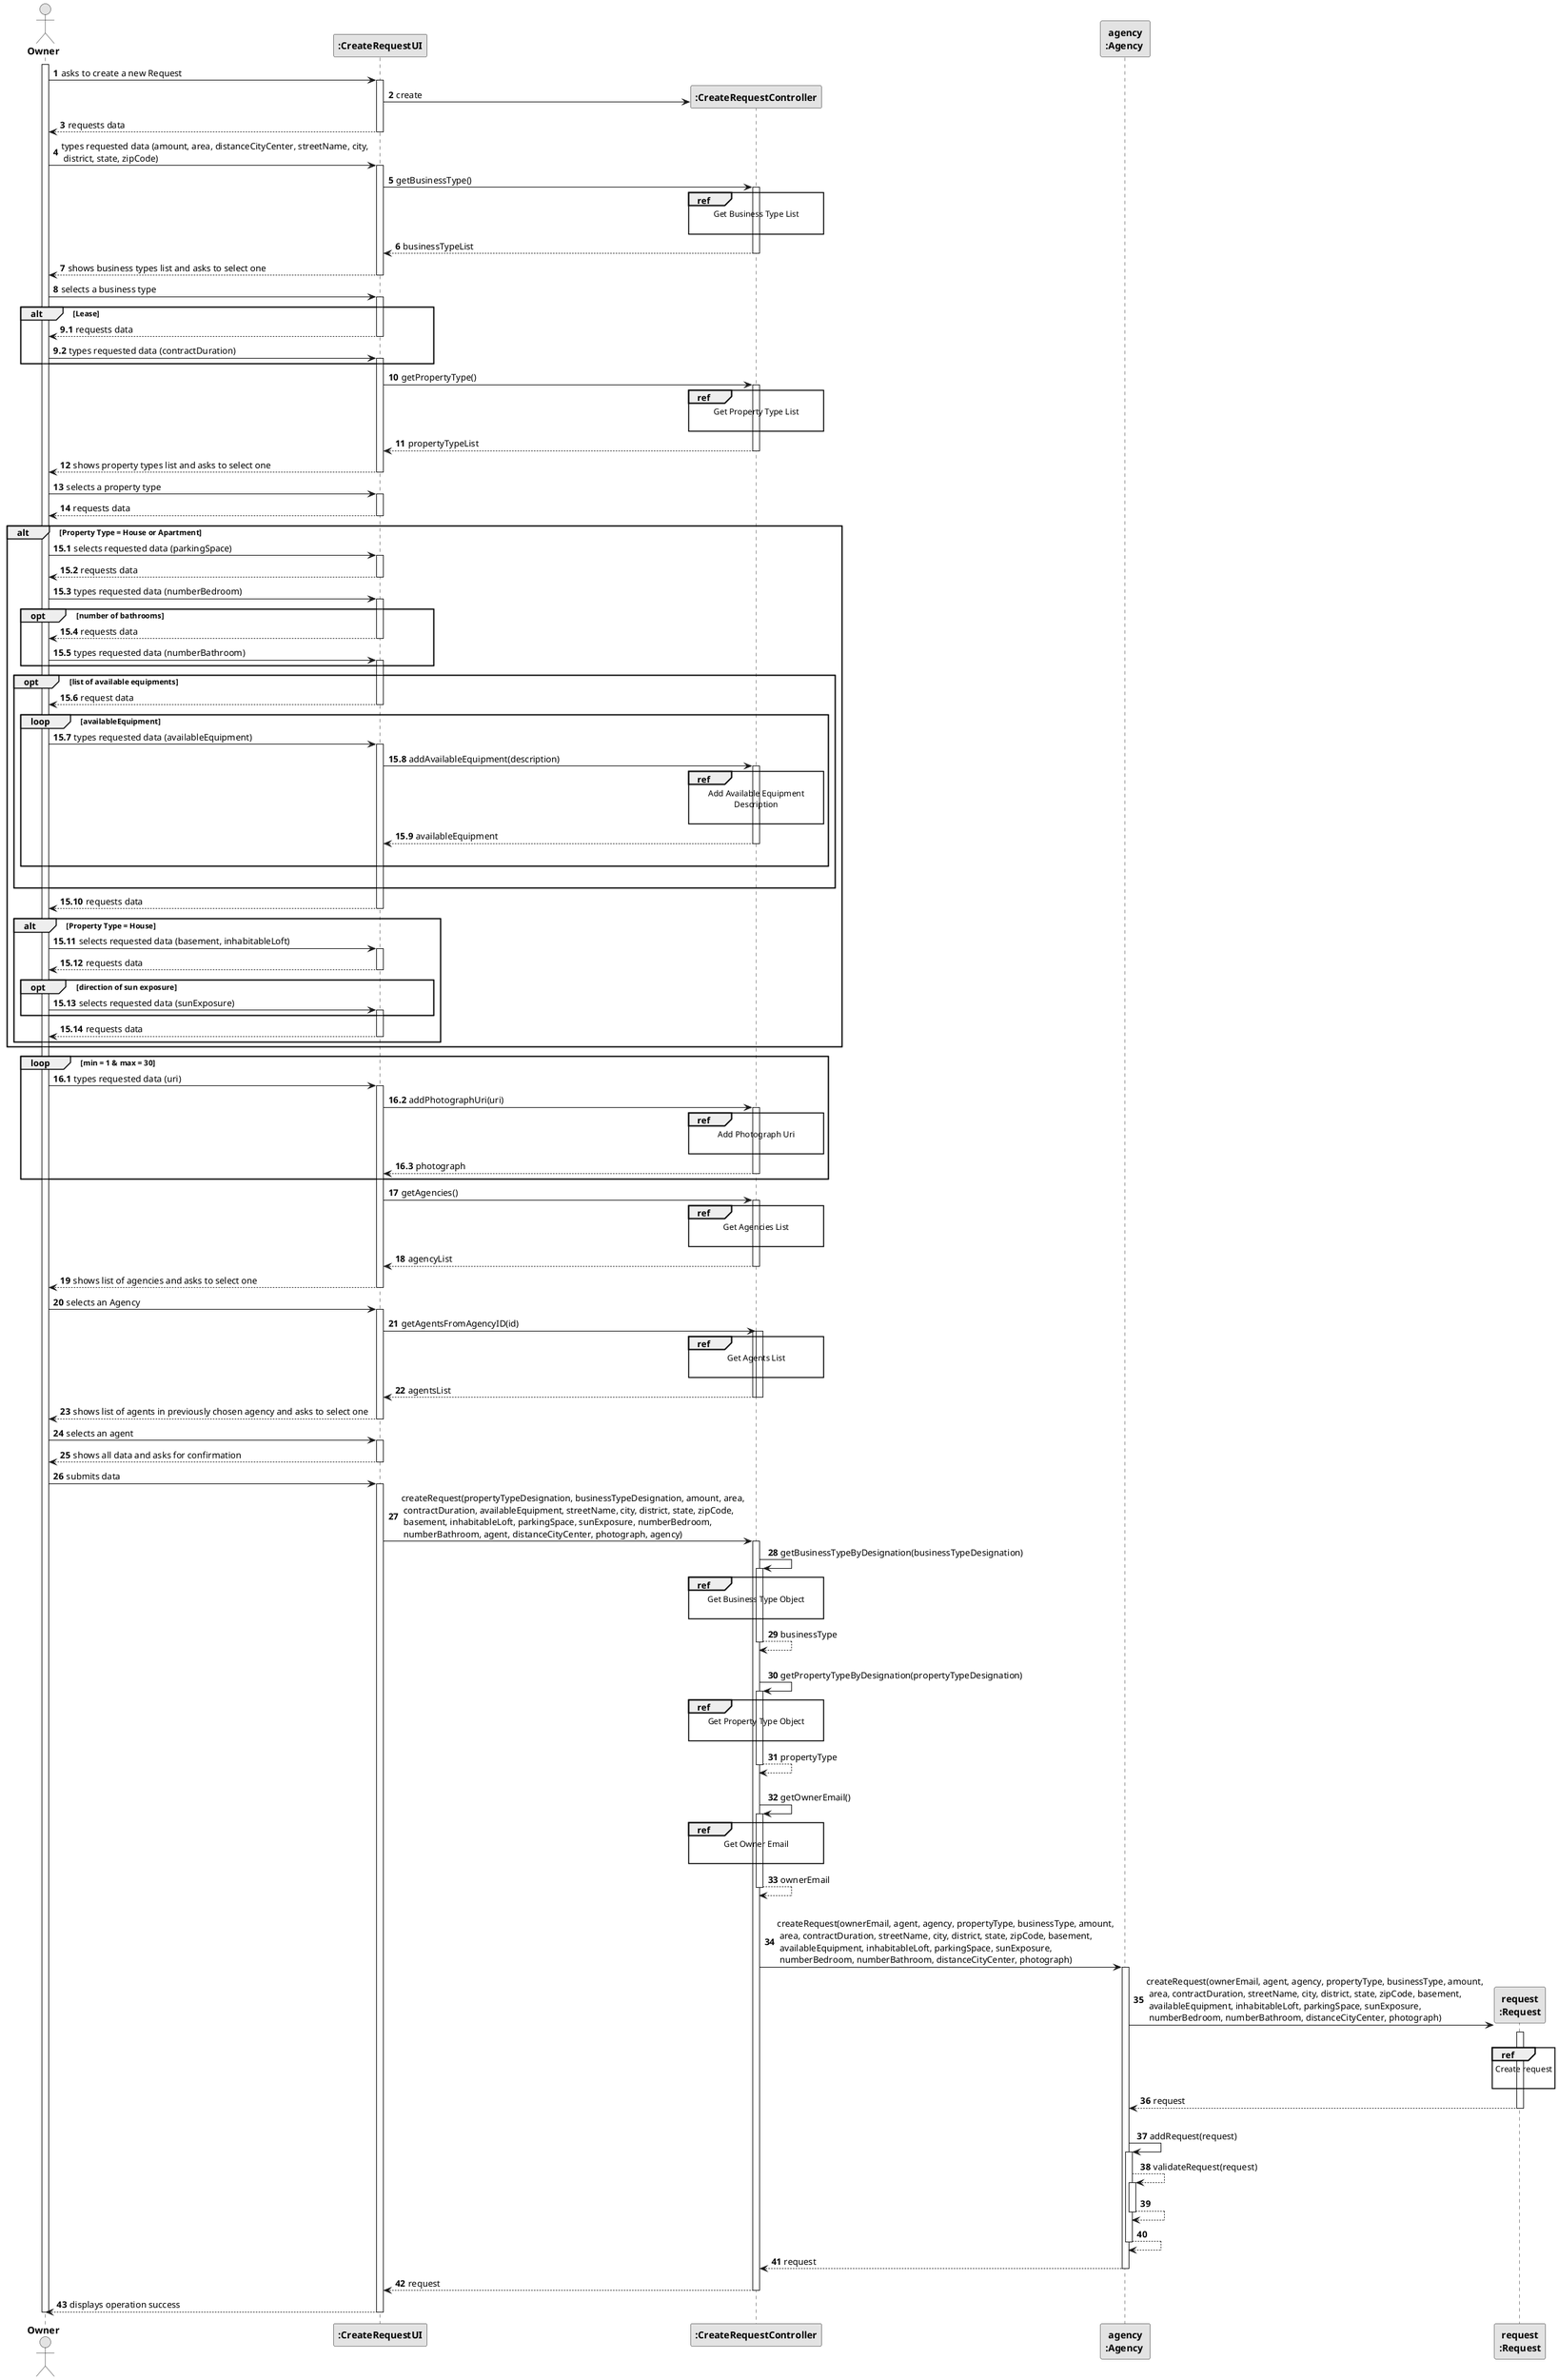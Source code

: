@startuml

skinparam monochrome true
skinparam packageStyle rectangle
skinparam shadowing false

actor "<b>Owner</b>" as Owner
participant "<b>:CreateRequestUI</b>" as UI
participant "<b>:CreateRequestController</b>" as CTRL
participant "<b>agency</b>\n<b>:Agency </b>" as AGC
participant "<b>request</b>\n<b>:Request</b>" as REQUEST

autonumber

activate Owner

    Owner -> UI : asks to create a new Request

        activate UI

            UI -> CTRL** : create

            UI --> Owner : requests data

        deactivate UI

    Owner -> UI : types requested data (amount, area, distanceCityCenter, streetName, city,\n district, state, zipCode)

        activate UI

            UI -> CTRL : getBusinessType()

            activate CTRL

               ref over CTRL
                    Get Business Type List

               end ref

               CTRL --> UI : businessTypeList

            deactivate CTRL

            UI --> Owner : shows business types list and asks to select one

        deactivate UI

    Owner -> UI : selects a business type

    activate UI

        alt Lease

            autonumber 9.1
            UI --> Owner : requests data

            deactivate UI

            Owner -> UI : types requested data (contractDuration)

            activate UI
        end alt


    activate UI
        autonumber 10
        UI -> CTRL : getPropertyType()

        activate CTRL

            ref over CTRL
                Get Property Type List

            end ref

        CTRL --> UI : propertyTypeList

        deactivate CTRL

    UI --> Owner : shows property types list and asks to select one

    deactivate UI

     Owner -> UI : selects a property type

     activate UI

     UI --> Owner : requests data
     deactivate UI

      alt Property Type = House or Apartment

          autonumber 15.1

          Owner -> UI : selects requested data (parkingSpace)

               activate UI

          UI --> Owner : requests data
               deactivate UI

          Owner -> UI : types requested data (numberBedroom)

              activate UI

         opt number of bathrooms

                      UI --> Owner : requests data
                      deactivate UI

              Owner -> UI : types requested data (numberBathroom)
                      activate UI

         end  opt

             opt list of available equipments

                  UI --> Owner : request data
                  deactivate UI

                  loop availableEquipment
                      Owner -> UI : types requested data (availableEquipment)
                      activate UI

                      UI -> CTRL : addAvailableEquipment(description)
                      activate CTRL

                            ref over CTRL
                            Add Available Equipment
                            Description

                            end ref

                      CTRL --> UI : availableEquipment
                      deactivate CTRL
                  |||
                  end loop
             |||
             end opt

                 UI --> Owner : requests data
                 deactivate UI

                 alt Property Type = House

                    Owner -> UI : selects requested data (basement, inhabitableLoft)

                    activate UI

                    UI --> Owner : requests data
                    deactivate UI

                    opt direction of sun exposure

                         Owner -> UI : selects requested data (sunExposure)
                         activate UI
                    end opt

                     UI --> Owner : requests data
                     deactivate UI

                 end alt

           end alt

    loop min = 1 & max = 30
    autonumber 16.1
    Owner -> UI : types requested data (uri)
    activate UI

    UI -> CTRL : addPhotographUri(uri)
    activate CTRL

        ref over CTRL
            Add Photograph Uri

        end ref

    CTRL --> UI : photograph

    deactivate CTRL
    end loop

    autonumber 17
    UI -> CTRL : getAgencies()
    activate CTRL

            ref over CTRL
                Get Agencies List

            end ref
    CTRL --> UI : agencyList
    deactivate CTRL

    UI --> Owner : shows list of agencies and asks to select one
    deactivate UI

     Owner -> UI : selects an Agency

        activate UI

            UI -> CTRL : getAgentsFromAgencyID(id)

            activate CTRL

                activate CTRL

                    ref over CTRL
                     Get Agents List

                    end ref

                CTRL --> UI : agentsList
                deactivate CTRL

            deactivate CTRL

            UI --> Owner : shows list of agents in previously chosen agency and asks to select one
            deactivate UI

            Owner -> UI : selects an agent

            activate UI

            UI --> Owner : shows all data and asks for confirmation

            deactivate UI

           Owner -> UI : submits data

           activate UI

            UI -> CTRL : createRequest(propertyTypeDesignation, businessTypeDesignation, amount, area,\n contractDuration, availableEquipment, streetName, city, district, state, zipCode,\n basement, inhabitableLoft, parkingSpace, sunExposure, numberBedroom,\n numberBathroom, agent, distanceCityCenter, photograph, agency)

            activate CTRL

            CTRL -> CTRL : getBusinessTypeByDesignation(businessTypeDesignation)
            activate CTRL

                ref over CTRL
                Get Business Type Object

                end ref

            CTRL --> CTRL : businessType
            deactivate CTRL

            |||
            CTRL -> CTRL : getPropertyTypeByDesignation(propertyTypeDesignation)
                        activate CTRL

                            ref over CTRL
                            Get Property Type Object

                            end ref

                        CTRL --> CTRL : propertyType
                        deactivate CTRL

            |||
             CTRL -> CTRL : getOwnerEmail()
                activate CTRL

                    ref over CTRL
                        Get Owner Email

                    end ref

                CTRL --> CTRL : ownerEmail
                deactivate CTRL

        |||
        CTRL -> AGC : createRequest(ownerEmail, agent, agency, propertyType, businessType, amount,\n area, contractDuration, streetName, city, district, state, zipCode, basement,\n availableEquipment, inhabitableLoft, parkingSpace, sunExposure,\n numberBedroom, numberBathroom, distanceCityCenter, photograph)

       activate AGC

        AGC -> REQUEST** : createRequest(ownerEmail, agent, agency, propertyType, businessType, amount,\n area, contractDuration, streetName, city, district, state, zipCode, basement,\n availableEquipment, inhabitableLoft, parkingSpace, sunExposure,\n numberBedroom, numberBathroom, distanceCityCenter, photograph)

       activate REQUEST

            |||
           ref over REQUEST
           Create request

           end ref
       REQUEST --> AGC : request
       deactivate REQUEST

        |||
        AGC -> AGC : addRequest(request)

        activate AGC

            AGC --> AGC : validateRequest(request)
            activate AGC

            AGC --> AGC
            deactivate AGC

            AGC --> AGC
            deactivate AGC

        AGC --> CTRL : request
        deactivate AGC

        CTRL --> UI : request
    deactivate CTRL

     UI --> Owner : displays operation success
        deactivate UI

deactivate Owner
@enduml